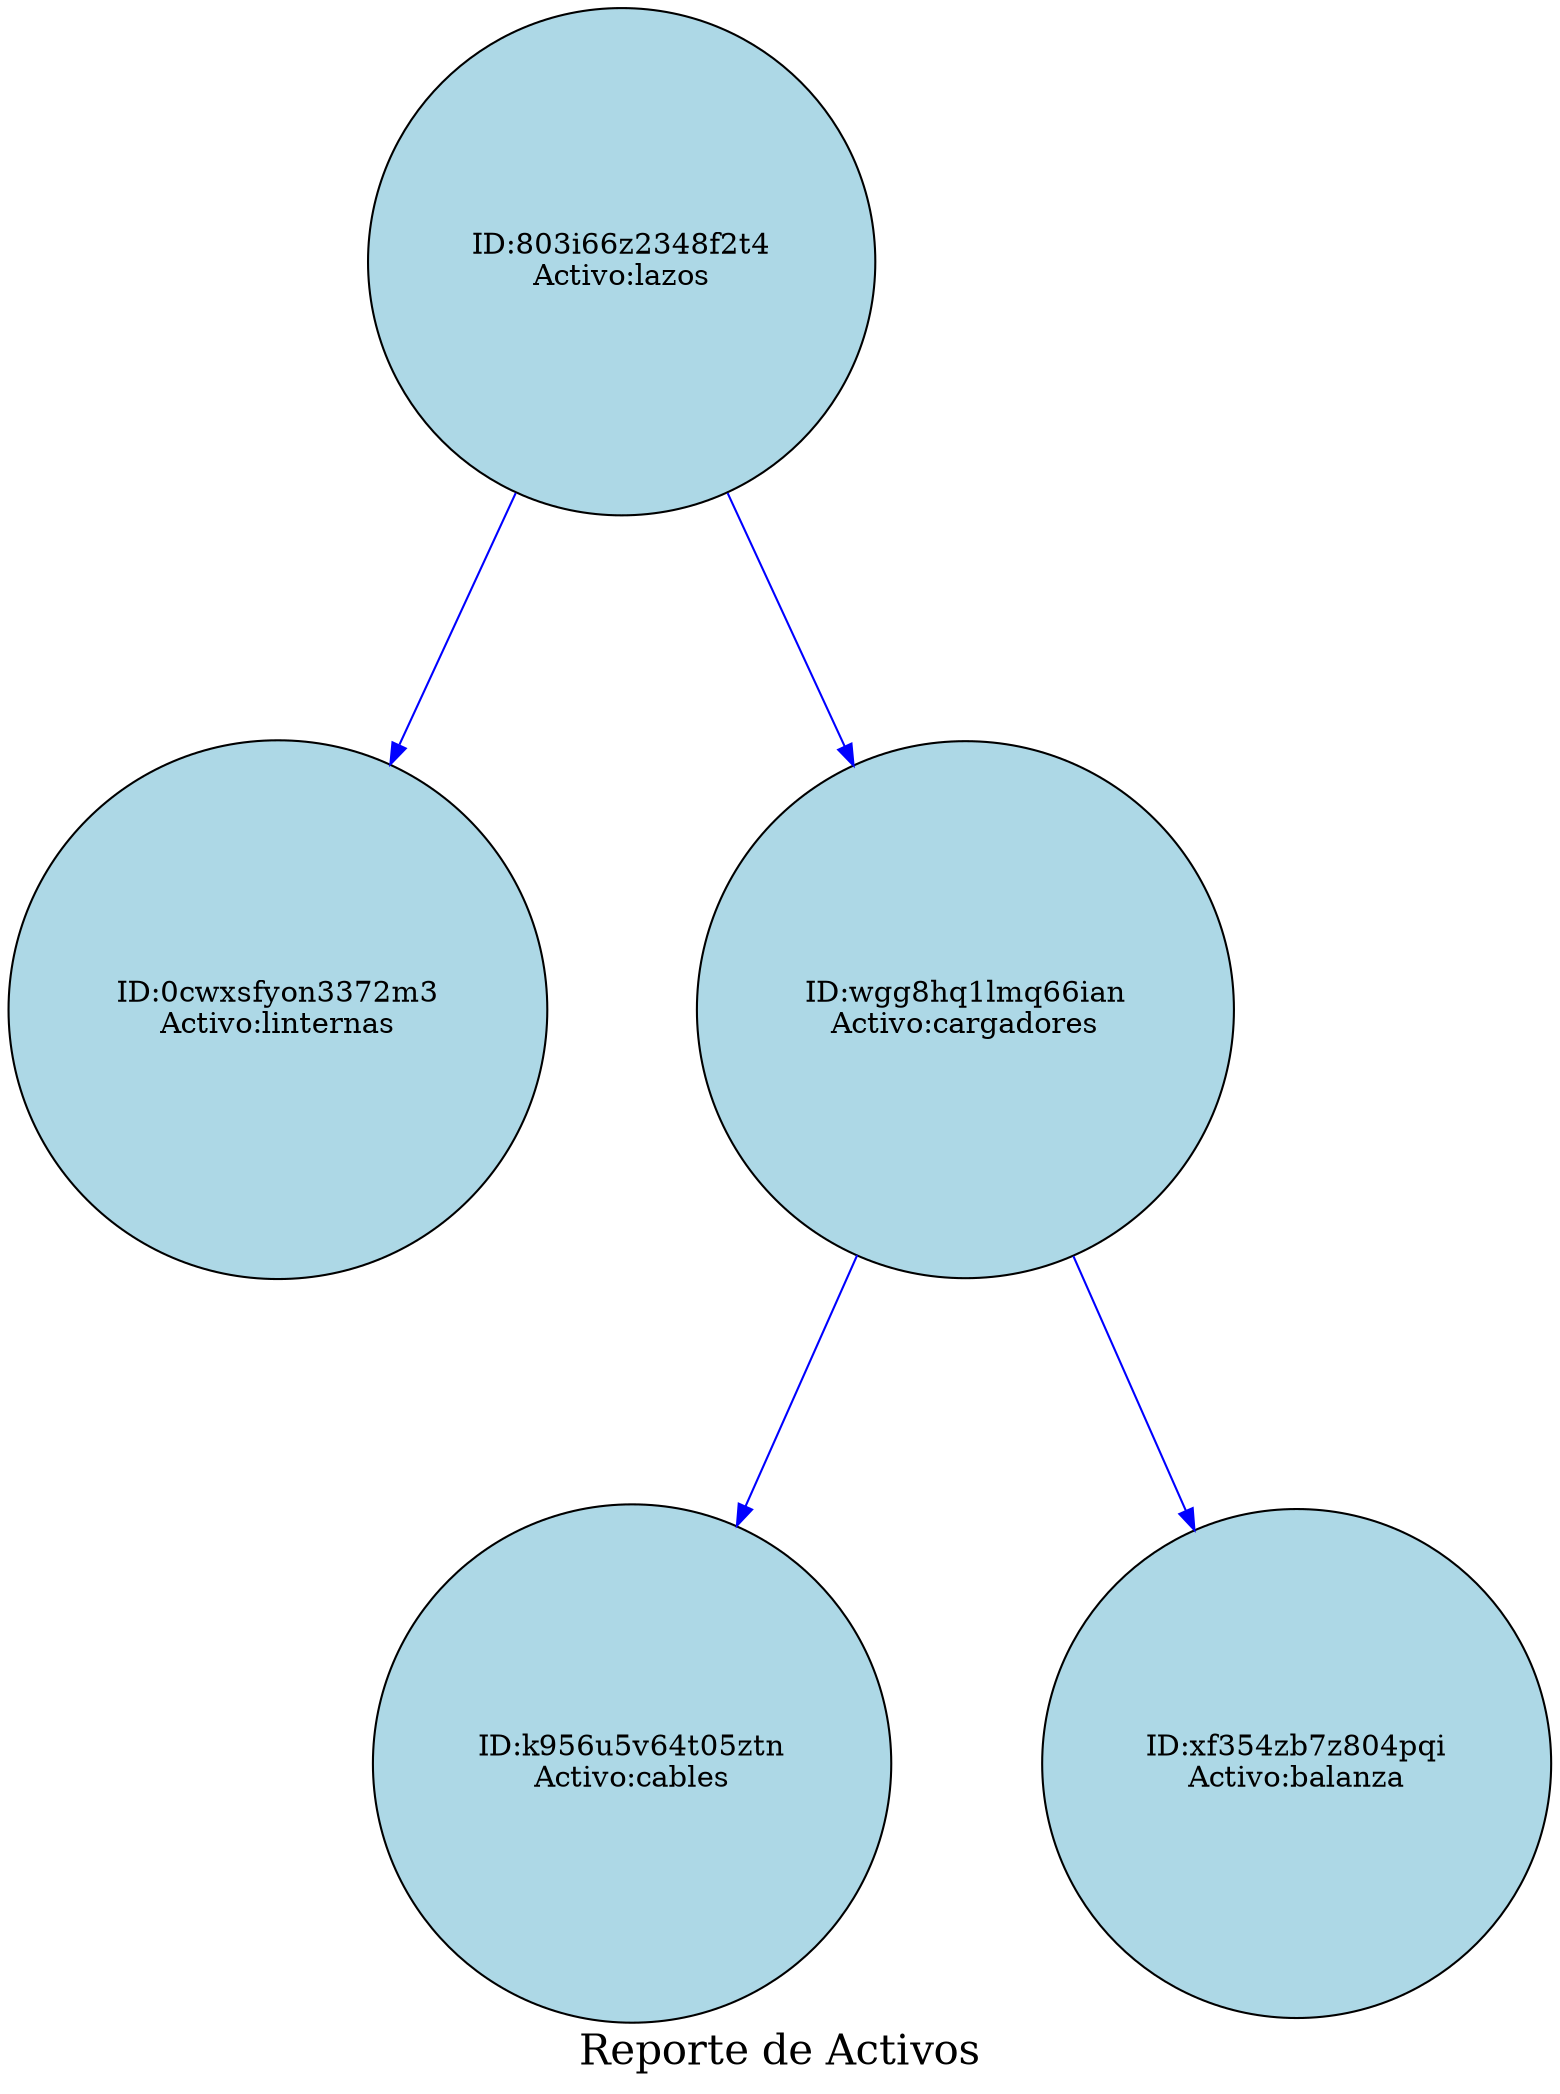 digraph AVLTree {
    node [shape=circle,style=filled, fillcolor=lightblue, margin=0.2];
edge [style=solid, color=blue];
 graph [ranksep=1.5, nodesep=1];graph [label="Reporte de Activos", fontsize=20, fontcolor=black];
    "803i66z2348f2t4" [label="ID:803i66z2348f2t4
Activo:lazos"];
    "803i66z2348f2t4" -> "0cwxsfyon3372m3";
    "0cwxsfyon3372m3" [label="ID:0cwxsfyon3372m3
Activo:linternas"];
    "803i66z2348f2t4" -> "wgg8hq1lmq66ian";
    "wgg8hq1lmq66ian" [label="ID:wgg8hq1lmq66ian
Activo:cargadores"];
    "wgg8hq1lmq66ian" -> "k956u5v64t05ztn";
    "k956u5v64t05ztn" [label="ID:k956u5v64t05ztn
Activo:cables"];
    "wgg8hq1lmq66ian" -> "xf354zb7z804pqi";
    "xf354zb7z804pqi" [label="ID:xf354zb7z804pqi
Activo:balanza"];
}
